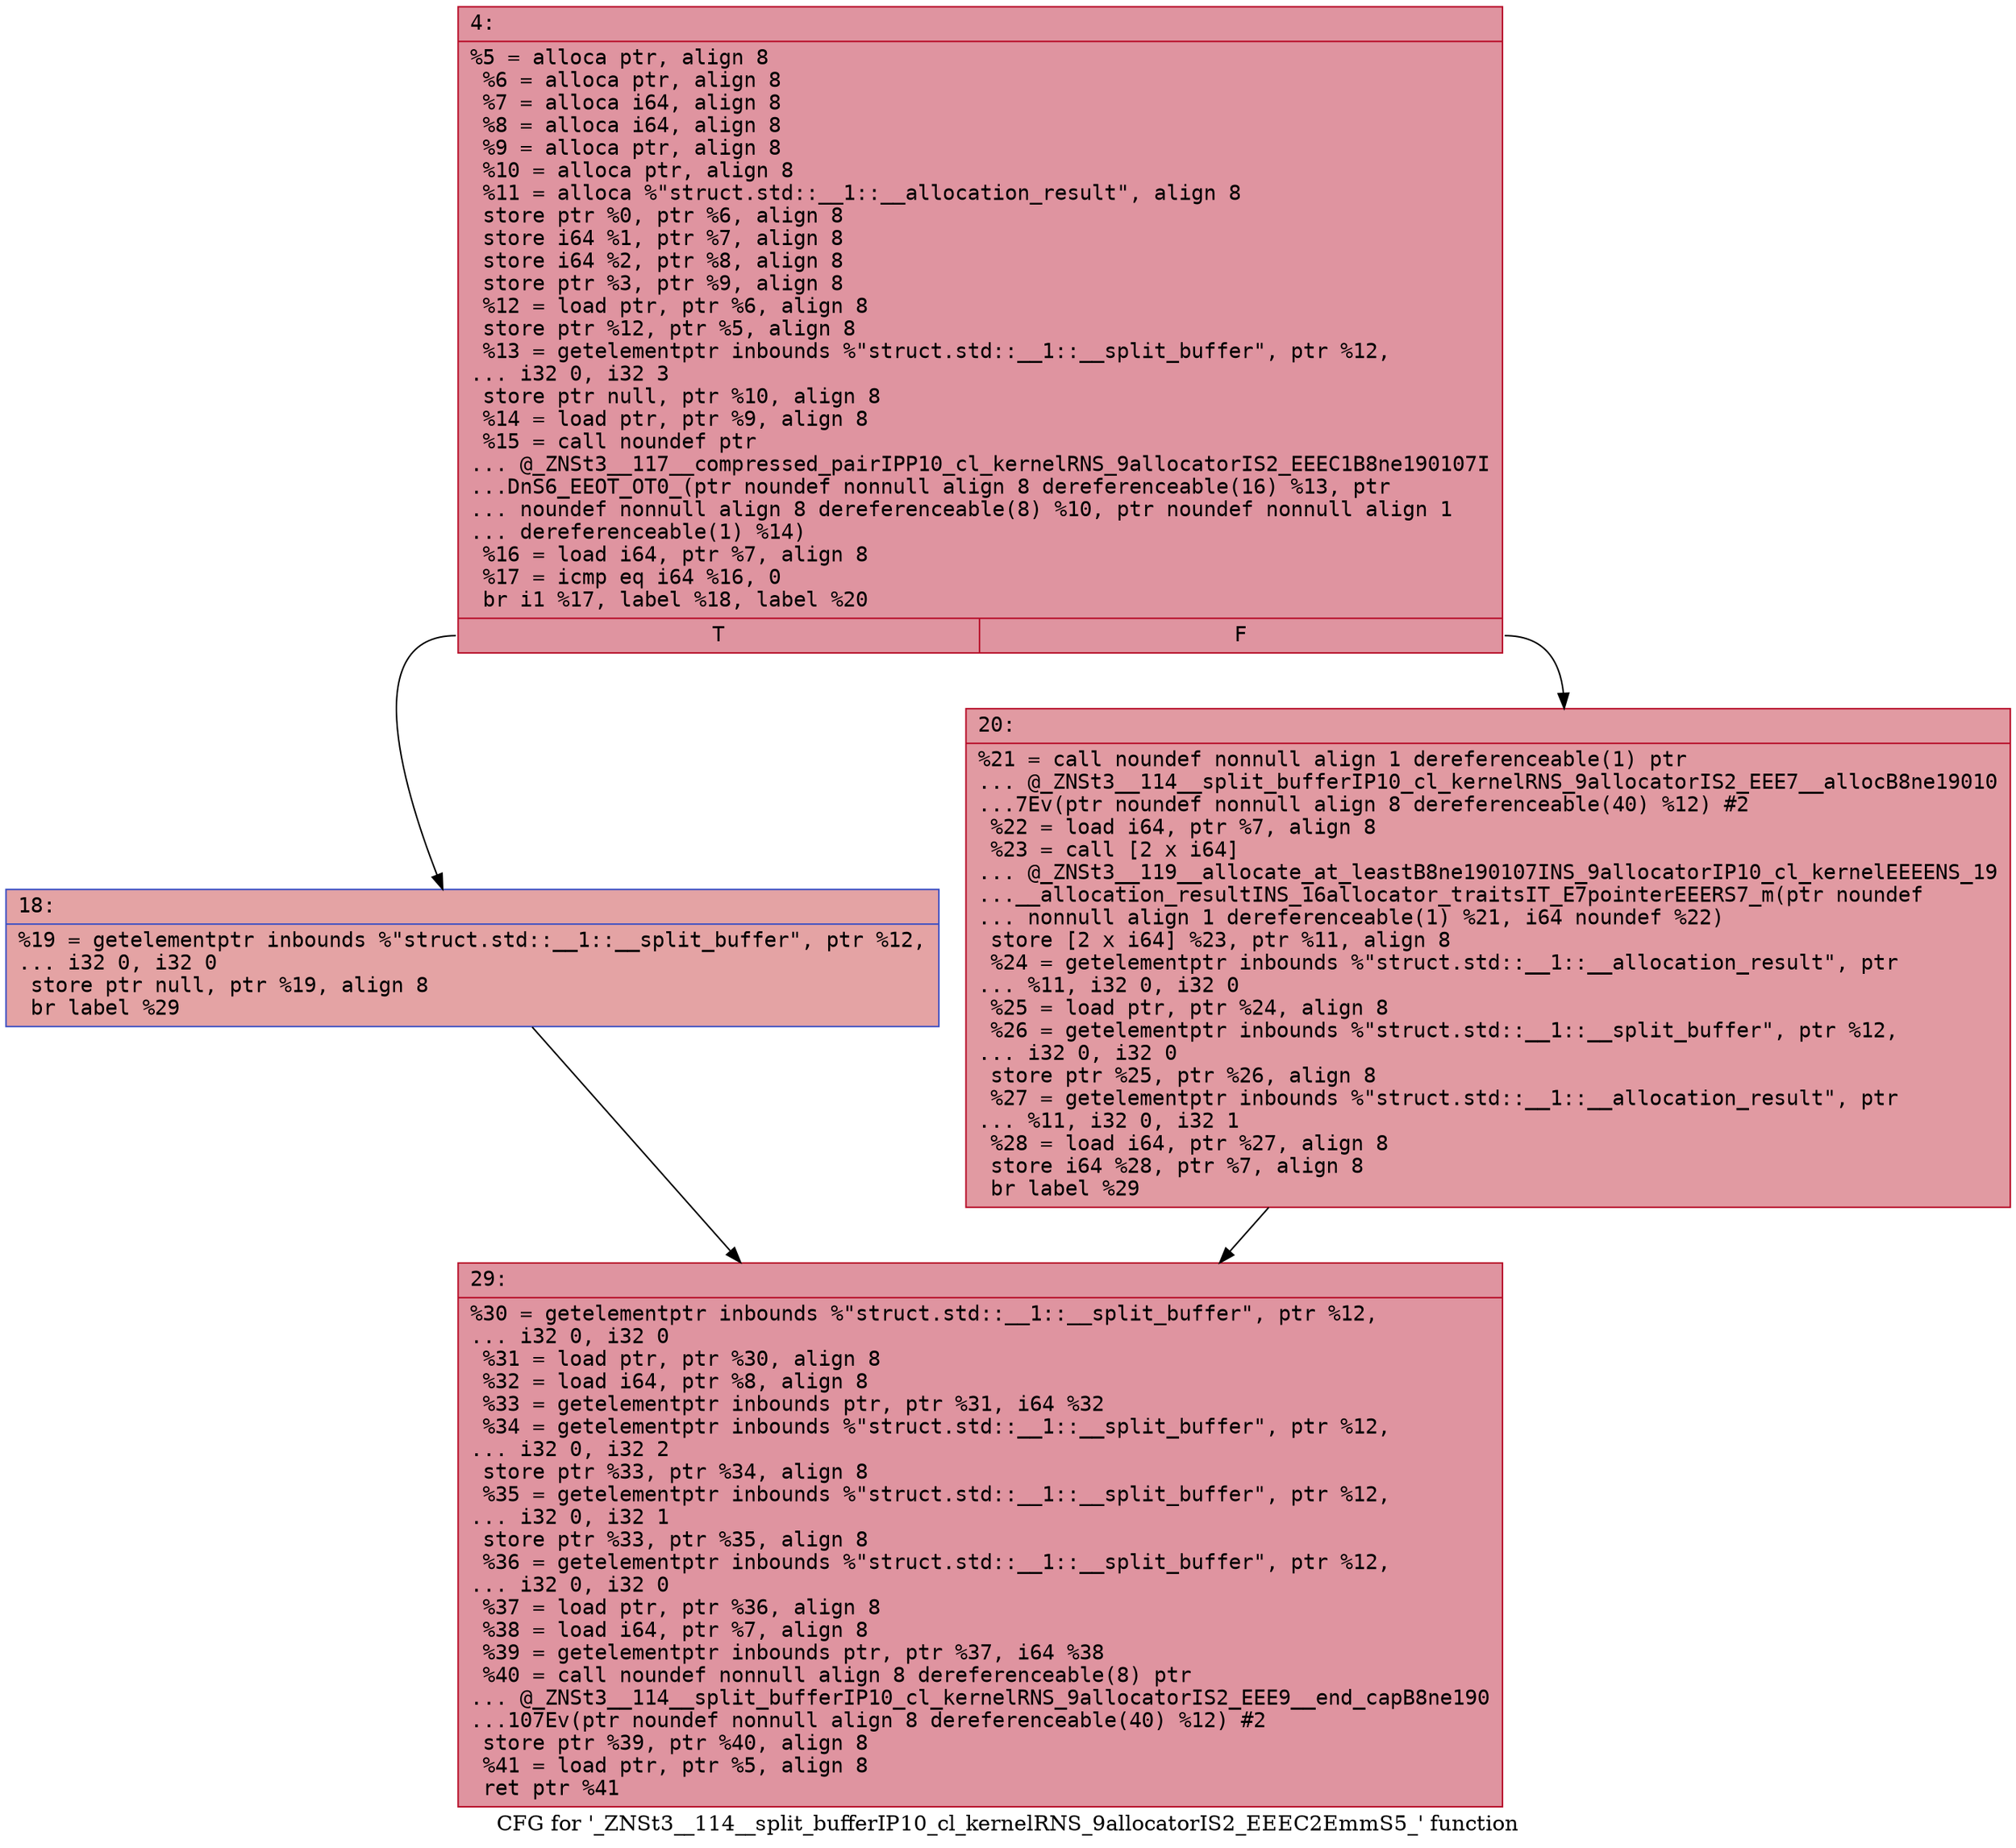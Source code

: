 digraph "CFG for '_ZNSt3__114__split_bufferIP10_cl_kernelRNS_9allocatorIS2_EEEC2EmmS5_' function" {
	label="CFG for '_ZNSt3__114__split_bufferIP10_cl_kernelRNS_9allocatorIS2_EEEC2EmmS5_' function";

	Node0x6000005c1130 [shape=record,color="#b70d28ff", style=filled, fillcolor="#b70d2870" fontname="Courier",label="{4:\l|  %5 = alloca ptr, align 8\l  %6 = alloca ptr, align 8\l  %7 = alloca i64, align 8\l  %8 = alloca i64, align 8\l  %9 = alloca ptr, align 8\l  %10 = alloca ptr, align 8\l  %11 = alloca %\"struct.std::__1::__allocation_result\", align 8\l  store ptr %0, ptr %6, align 8\l  store i64 %1, ptr %7, align 8\l  store i64 %2, ptr %8, align 8\l  store ptr %3, ptr %9, align 8\l  %12 = load ptr, ptr %6, align 8\l  store ptr %12, ptr %5, align 8\l  %13 = getelementptr inbounds %\"struct.std::__1::__split_buffer\", ptr %12,\l... i32 0, i32 3\l  store ptr null, ptr %10, align 8\l  %14 = load ptr, ptr %9, align 8\l  %15 = call noundef ptr\l... @_ZNSt3__117__compressed_pairIPP10_cl_kernelRNS_9allocatorIS2_EEEC1B8ne190107I\l...DnS6_EEOT_OT0_(ptr noundef nonnull align 8 dereferenceable(16) %13, ptr\l... noundef nonnull align 8 dereferenceable(8) %10, ptr noundef nonnull align 1\l... dereferenceable(1) %14)\l  %16 = load i64, ptr %7, align 8\l  %17 = icmp eq i64 %16, 0\l  br i1 %17, label %18, label %20\l|{<s0>T|<s1>F}}"];
	Node0x6000005c1130:s0 -> Node0x6000005c1180[tooltip="4 -> 18\nProbability 37.50%" ];
	Node0x6000005c1130:s1 -> Node0x6000005c11d0[tooltip="4 -> 20\nProbability 62.50%" ];
	Node0x6000005c1180 [shape=record,color="#3d50c3ff", style=filled, fillcolor="#c32e3170" fontname="Courier",label="{18:\l|  %19 = getelementptr inbounds %\"struct.std::__1::__split_buffer\", ptr %12,\l... i32 0, i32 0\l  store ptr null, ptr %19, align 8\l  br label %29\l}"];
	Node0x6000005c1180 -> Node0x6000005c1220[tooltip="18 -> 29\nProbability 100.00%" ];
	Node0x6000005c11d0 [shape=record,color="#b70d28ff", style=filled, fillcolor="#bb1b2c70" fontname="Courier",label="{20:\l|  %21 = call noundef nonnull align 1 dereferenceable(1) ptr\l... @_ZNSt3__114__split_bufferIP10_cl_kernelRNS_9allocatorIS2_EEE7__allocB8ne19010\l...7Ev(ptr noundef nonnull align 8 dereferenceable(40) %12) #2\l  %22 = load i64, ptr %7, align 8\l  %23 = call [2 x i64]\l... @_ZNSt3__119__allocate_at_leastB8ne190107INS_9allocatorIP10_cl_kernelEEEENS_19\l...__allocation_resultINS_16allocator_traitsIT_E7pointerEEERS7_m(ptr noundef\l... nonnull align 1 dereferenceable(1) %21, i64 noundef %22)\l  store [2 x i64] %23, ptr %11, align 8\l  %24 = getelementptr inbounds %\"struct.std::__1::__allocation_result\", ptr\l... %11, i32 0, i32 0\l  %25 = load ptr, ptr %24, align 8\l  %26 = getelementptr inbounds %\"struct.std::__1::__split_buffer\", ptr %12,\l... i32 0, i32 0\l  store ptr %25, ptr %26, align 8\l  %27 = getelementptr inbounds %\"struct.std::__1::__allocation_result\", ptr\l... %11, i32 0, i32 1\l  %28 = load i64, ptr %27, align 8\l  store i64 %28, ptr %7, align 8\l  br label %29\l}"];
	Node0x6000005c11d0 -> Node0x6000005c1220[tooltip="20 -> 29\nProbability 100.00%" ];
	Node0x6000005c1220 [shape=record,color="#b70d28ff", style=filled, fillcolor="#b70d2870" fontname="Courier",label="{29:\l|  %30 = getelementptr inbounds %\"struct.std::__1::__split_buffer\", ptr %12,\l... i32 0, i32 0\l  %31 = load ptr, ptr %30, align 8\l  %32 = load i64, ptr %8, align 8\l  %33 = getelementptr inbounds ptr, ptr %31, i64 %32\l  %34 = getelementptr inbounds %\"struct.std::__1::__split_buffer\", ptr %12,\l... i32 0, i32 2\l  store ptr %33, ptr %34, align 8\l  %35 = getelementptr inbounds %\"struct.std::__1::__split_buffer\", ptr %12,\l... i32 0, i32 1\l  store ptr %33, ptr %35, align 8\l  %36 = getelementptr inbounds %\"struct.std::__1::__split_buffer\", ptr %12,\l... i32 0, i32 0\l  %37 = load ptr, ptr %36, align 8\l  %38 = load i64, ptr %7, align 8\l  %39 = getelementptr inbounds ptr, ptr %37, i64 %38\l  %40 = call noundef nonnull align 8 dereferenceable(8) ptr\l... @_ZNSt3__114__split_bufferIP10_cl_kernelRNS_9allocatorIS2_EEE9__end_capB8ne190\l...107Ev(ptr noundef nonnull align 8 dereferenceable(40) %12) #2\l  store ptr %39, ptr %40, align 8\l  %41 = load ptr, ptr %5, align 8\l  ret ptr %41\l}"];
}

